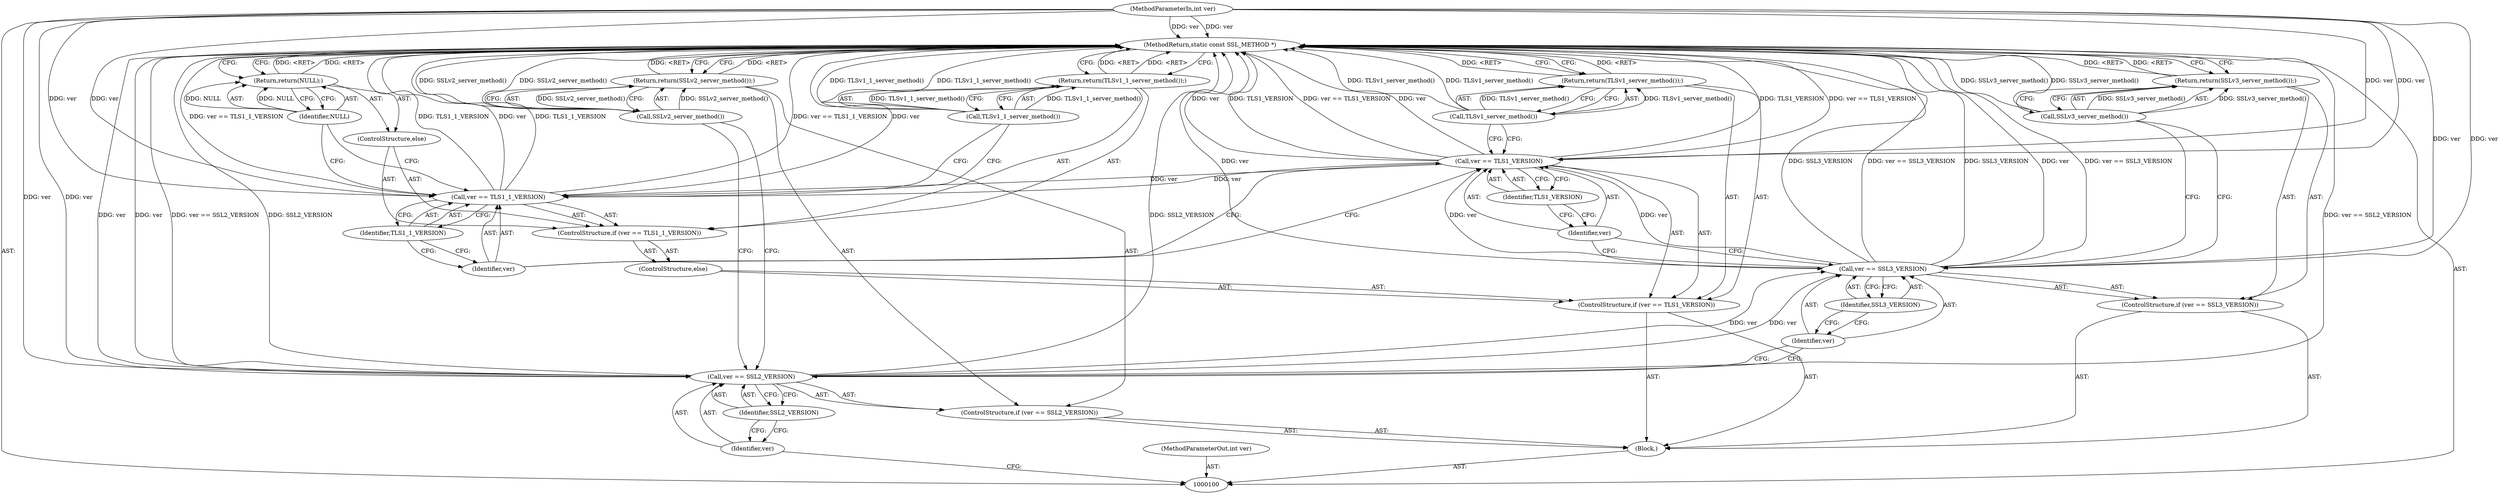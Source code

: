 digraph "0_openssl_26a59d9b46574e457870197dffa802871b4c8fc7_1" {
"1000131" [label="(MethodReturn,static const SSL_METHOD *)"];
"1000101" [label="(MethodParameterIn,int ver)"];
"1000154" [label="(MethodParameterOut,int ver)"];
"1000116" [label="(Call,ver == TLS1_VERSION)"];
"1000117" [label="(Identifier,ver)"];
"1000118" [label="(Identifier,TLS1_VERSION)"];
"1000115" [label="(ControlStructure,if (ver == TLS1_VERSION))"];
"1000119" [label="(Return,return(TLSv1_server_method());)"];
"1000120" [label="(Call,TLSv1_server_method())"];
"1000122" [label="(ControlStructure,if (ver == TLS1_1_VERSION))"];
"1000123" [label="(Call,ver == TLS1_1_VERSION)"];
"1000124" [label="(Identifier,ver)"];
"1000125" [label="(Identifier,TLS1_1_VERSION)"];
"1000121" [label="(ControlStructure,else)"];
"1000126" [label="(Return,return(TLSv1_1_server_method());)"];
"1000127" [label="(Call,TLSv1_1_server_method())"];
"1000128" [label="(ControlStructure,else)"];
"1000129" [label="(Return,return(NULL);)"];
"1000130" [label="(Identifier,NULL)"];
"1000102" [label="(Block,)"];
"1000104" [label="(Call,ver == SSL2_VERSION)"];
"1000105" [label="(Identifier,ver)"];
"1000106" [label="(Identifier,SSL2_VERSION)"];
"1000103" [label="(ControlStructure,if (ver == SSL2_VERSION))"];
"1000107" [label="(Return,return(SSLv2_server_method());)"];
"1000108" [label="(Call,SSLv2_server_method())"];
"1000110" [label="(Call,ver == SSL3_VERSION)"];
"1000111" [label="(Identifier,ver)"];
"1000112" [label="(Identifier,SSL3_VERSION)"];
"1000109" [label="(ControlStructure,if (ver == SSL3_VERSION))"];
"1000113" [label="(Return,return(SSLv3_server_method());)"];
"1000114" [label="(Call,SSLv3_server_method())"];
"1000131" -> "1000100"  [label="AST: "];
"1000131" -> "1000107"  [label="CFG: "];
"1000131" -> "1000113"  [label="CFG: "];
"1000131" -> "1000119"  [label="CFG: "];
"1000131" -> "1000126"  [label="CFG: "];
"1000131" -> "1000129"  [label="CFG: "];
"1000126" -> "1000131"  [label="DDG: <RET>"];
"1000119" -> "1000131"  [label="DDG: <RET>"];
"1000129" -> "1000131"  [label="DDG: <RET>"];
"1000116" -> "1000131"  [label="DDG: ver"];
"1000116" -> "1000131"  [label="DDG: TLS1_VERSION"];
"1000116" -> "1000131"  [label="DDG: ver == TLS1_VERSION"];
"1000123" -> "1000131"  [label="DDG: TLS1_1_VERSION"];
"1000123" -> "1000131"  [label="DDG: ver == TLS1_1_VERSION"];
"1000123" -> "1000131"  [label="DDG: ver"];
"1000108" -> "1000131"  [label="DDG: SSLv2_server_method()"];
"1000104" -> "1000131"  [label="DDG: ver == SSL2_VERSION"];
"1000104" -> "1000131"  [label="DDG: ver"];
"1000104" -> "1000131"  [label="DDG: SSL2_VERSION"];
"1000114" -> "1000131"  [label="DDG: SSLv3_server_method()"];
"1000127" -> "1000131"  [label="DDG: TLSv1_1_server_method()"];
"1000110" -> "1000131"  [label="DDG: SSL3_VERSION"];
"1000110" -> "1000131"  [label="DDG: ver == SSL3_VERSION"];
"1000110" -> "1000131"  [label="DDG: ver"];
"1000101" -> "1000131"  [label="DDG: ver"];
"1000120" -> "1000131"  [label="DDG: TLSv1_server_method()"];
"1000113" -> "1000131"  [label="DDG: <RET>"];
"1000107" -> "1000131"  [label="DDG: <RET>"];
"1000101" -> "1000100"  [label="AST: "];
"1000101" -> "1000131"  [label="DDG: ver"];
"1000101" -> "1000104"  [label="DDG: ver"];
"1000101" -> "1000110"  [label="DDG: ver"];
"1000101" -> "1000116"  [label="DDG: ver"];
"1000101" -> "1000123"  [label="DDG: ver"];
"1000154" -> "1000100"  [label="AST: "];
"1000116" -> "1000115"  [label="AST: "];
"1000116" -> "1000118"  [label="CFG: "];
"1000117" -> "1000116"  [label="AST: "];
"1000118" -> "1000116"  [label="AST: "];
"1000120" -> "1000116"  [label="CFG: "];
"1000124" -> "1000116"  [label="CFG: "];
"1000116" -> "1000131"  [label="DDG: ver"];
"1000116" -> "1000131"  [label="DDG: TLS1_VERSION"];
"1000116" -> "1000131"  [label="DDG: ver == TLS1_VERSION"];
"1000110" -> "1000116"  [label="DDG: ver"];
"1000101" -> "1000116"  [label="DDG: ver"];
"1000116" -> "1000123"  [label="DDG: ver"];
"1000117" -> "1000116"  [label="AST: "];
"1000117" -> "1000110"  [label="CFG: "];
"1000118" -> "1000117"  [label="CFG: "];
"1000118" -> "1000116"  [label="AST: "];
"1000118" -> "1000117"  [label="CFG: "];
"1000116" -> "1000118"  [label="CFG: "];
"1000115" -> "1000102"  [label="AST: "];
"1000116" -> "1000115"  [label="AST: "];
"1000119" -> "1000115"  [label="AST: "];
"1000121" -> "1000115"  [label="AST: "];
"1000119" -> "1000115"  [label="AST: "];
"1000119" -> "1000120"  [label="CFG: "];
"1000120" -> "1000119"  [label="AST: "];
"1000131" -> "1000119"  [label="CFG: "];
"1000119" -> "1000131"  [label="DDG: <RET>"];
"1000120" -> "1000119"  [label="DDG: TLSv1_server_method()"];
"1000120" -> "1000119"  [label="AST: "];
"1000120" -> "1000116"  [label="CFG: "];
"1000119" -> "1000120"  [label="CFG: "];
"1000120" -> "1000131"  [label="DDG: TLSv1_server_method()"];
"1000120" -> "1000119"  [label="DDG: TLSv1_server_method()"];
"1000122" -> "1000121"  [label="AST: "];
"1000123" -> "1000122"  [label="AST: "];
"1000126" -> "1000122"  [label="AST: "];
"1000128" -> "1000122"  [label="AST: "];
"1000123" -> "1000122"  [label="AST: "];
"1000123" -> "1000125"  [label="CFG: "];
"1000124" -> "1000123"  [label="AST: "];
"1000125" -> "1000123"  [label="AST: "];
"1000127" -> "1000123"  [label="CFG: "];
"1000130" -> "1000123"  [label="CFG: "];
"1000123" -> "1000131"  [label="DDG: TLS1_1_VERSION"];
"1000123" -> "1000131"  [label="DDG: ver == TLS1_1_VERSION"];
"1000123" -> "1000131"  [label="DDG: ver"];
"1000116" -> "1000123"  [label="DDG: ver"];
"1000101" -> "1000123"  [label="DDG: ver"];
"1000124" -> "1000123"  [label="AST: "];
"1000124" -> "1000116"  [label="CFG: "];
"1000125" -> "1000124"  [label="CFG: "];
"1000125" -> "1000123"  [label="AST: "];
"1000125" -> "1000124"  [label="CFG: "];
"1000123" -> "1000125"  [label="CFG: "];
"1000121" -> "1000115"  [label="AST: "];
"1000122" -> "1000121"  [label="AST: "];
"1000126" -> "1000122"  [label="AST: "];
"1000126" -> "1000127"  [label="CFG: "];
"1000127" -> "1000126"  [label="AST: "];
"1000131" -> "1000126"  [label="CFG: "];
"1000126" -> "1000131"  [label="DDG: <RET>"];
"1000127" -> "1000126"  [label="DDG: TLSv1_1_server_method()"];
"1000127" -> "1000126"  [label="AST: "];
"1000127" -> "1000123"  [label="CFG: "];
"1000126" -> "1000127"  [label="CFG: "];
"1000127" -> "1000131"  [label="DDG: TLSv1_1_server_method()"];
"1000127" -> "1000126"  [label="DDG: TLSv1_1_server_method()"];
"1000128" -> "1000122"  [label="AST: "];
"1000129" -> "1000128"  [label="AST: "];
"1000129" -> "1000128"  [label="AST: "];
"1000129" -> "1000130"  [label="CFG: "];
"1000130" -> "1000129"  [label="AST: "];
"1000131" -> "1000129"  [label="CFG: "];
"1000129" -> "1000131"  [label="DDG: <RET>"];
"1000130" -> "1000129"  [label="DDG: NULL"];
"1000130" -> "1000129"  [label="AST: "];
"1000130" -> "1000123"  [label="CFG: "];
"1000129" -> "1000130"  [label="CFG: "];
"1000130" -> "1000129"  [label="DDG: NULL"];
"1000102" -> "1000100"  [label="AST: "];
"1000103" -> "1000102"  [label="AST: "];
"1000109" -> "1000102"  [label="AST: "];
"1000115" -> "1000102"  [label="AST: "];
"1000104" -> "1000103"  [label="AST: "];
"1000104" -> "1000106"  [label="CFG: "];
"1000105" -> "1000104"  [label="AST: "];
"1000106" -> "1000104"  [label="AST: "];
"1000108" -> "1000104"  [label="CFG: "];
"1000111" -> "1000104"  [label="CFG: "];
"1000104" -> "1000131"  [label="DDG: ver == SSL2_VERSION"];
"1000104" -> "1000131"  [label="DDG: ver"];
"1000104" -> "1000131"  [label="DDG: SSL2_VERSION"];
"1000101" -> "1000104"  [label="DDG: ver"];
"1000104" -> "1000110"  [label="DDG: ver"];
"1000105" -> "1000104"  [label="AST: "];
"1000105" -> "1000100"  [label="CFG: "];
"1000106" -> "1000105"  [label="CFG: "];
"1000106" -> "1000104"  [label="AST: "];
"1000106" -> "1000105"  [label="CFG: "];
"1000104" -> "1000106"  [label="CFG: "];
"1000103" -> "1000102"  [label="AST: "];
"1000104" -> "1000103"  [label="AST: "];
"1000107" -> "1000103"  [label="AST: "];
"1000107" -> "1000103"  [label="AST: "];
"1000107" -> "1000108"  [label="CFG: "];
"1000108" -> "1000107"  [label="AST: "];
"1000131" -> "1000107"  [label="CFG: "];
"1000107" -> "1000131"  [label="DDG: <RET>"];
"1000108" -> "1000107"  [label="DDG: SSLv2_server_method()"];
"1000108" -> "1000107"  [label="AST: "];
"1000108" -> "1000104"  [label="CFG: "];
"1000107" -> "1000108"  [label="CFG: "];
"1000108" -> "1000131"  [label="DDG: SSLv2_server_method()"];
"1000108" -> "1000107"  [label="DDG: SSLv2_server_method()"];
"1000110" -> "1000109"  [label="AST: "];
"1000110" -> "1000112"  [label="CFG: "];
"1000111" -> "1000110"  [label="AST: "];
"1000112" -> "1000110"  [label="AST: "];
"1000114" -> "1000110"  [label="CFG: "];
"1000117" -> "1000110"  [label="CFG: "];
"1000110" -> "1000131"  [label="DDG: SSL3_VERSION"];
"1000110" -> "1000131"  [label="DDG: ver == SSL3_VERSION"];
"1000110" -> "1000131"  [label="DDG: ver"];
"1000104" -> "1000110"  [label="DDG: ver"];
"1000101" -> "1000110"  [label="DDG: ver"];
"1000110" -> "1000116"  [label="DDG: ver"];
"1000111" -> "1000110"  [label="AST: "];
"1000111" -> "1000104"  [label="CFG: "];
"1000112" -> "1000111"  [label="CFG: "];
"1000112" -> "1000110"  [label="AST: "];
"1000112" -> "1000111"  [label="CFG: "];
"1000110" -> "1000112"  [label="CFG: "];
"1000109" -> "1000102"  [label="AST: "];
"1000110" -> "1000109"  [label="AST: "];
"1000113" -> "1000109"  [label="AST: "];
"1000113" -> "1000109"  [label="AST: "];
"1000113" -> "1000114"  [label="CFG: "];
"1000114" -> "1000113"  [label="AST: "];
"1000131" -> "1000113"  [label="CFG: "];
"1000113" -> "1000131"  [label="DDG: <RET>"];
"1000114" -> "1000113"  [label="DDG: SSLv3_server_method()"];
"1000114" -> "1000113"  [label="AST: "];
"1000114" -> "1000110"  [label="CFG: "];
"1000113" -> "1000114"  [label="CFG: "];
"1000114" -> "1000131"  [label="DDG: SSLv3_server_method()"];
"1000114" -> "1000113"  [label="DDG: SSLv3_server_method()"];
}
